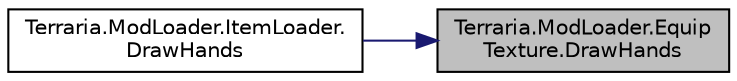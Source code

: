 digraph "Terraria.ModLoader.EquipTexture.DrawHands"
{
 // LATEX_PDF_SIZE
  edge [fontname="Helvetica",fontsize="10",labelfontname="Helvetica",labelfontsize="10"];
  node [fontname="Helvetica",fontsize="10",shape=record];
  rankdir="RL";
  Node1 [label="Terraria.ModLoader.Equip\lTexture.DrawHands",height=0.2,width=0.4,color="black", fillcolor="grey75", style="filled", fontcolor="black",tooltip="Allows you to determine whether the skin/shirt on the player's arms and hands are drawn when this bod..."];
  Node1 -> Node2 [dir="back",color="midnightblue",fontsize="10",style="solid",fontname="Helvetica"];
  Node2 [label="Terraria.ModLoader.ItemLoader.\lDrawHands",height=0.2,width=0.4,color="black", fillcolor="white", style="filled",URL="$class_terraria_1_1_mod_loader_1_1_item_loader.html#aa32305687bb151e5098a89b7d9cf43ec",tooltip="Calls the item's body equipment texture's DrawHands hook, then all GlobalItem.DrawHands hooks."];
}
